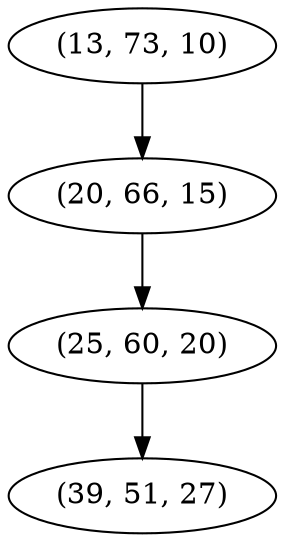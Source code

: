 digraph tree {
    "(13, 73, 10)";
    "(20, 66, 15)";
    "(25, 60, 20)";
    "(39, 51, 27)";
    "(13, 73, 10)" -> "(20, 66, 15)";
    "(20, 66, 15)" -> "(25, 60, 20)";
    "(25, 60, 20)" -> "(39, 51, 27)";
}
